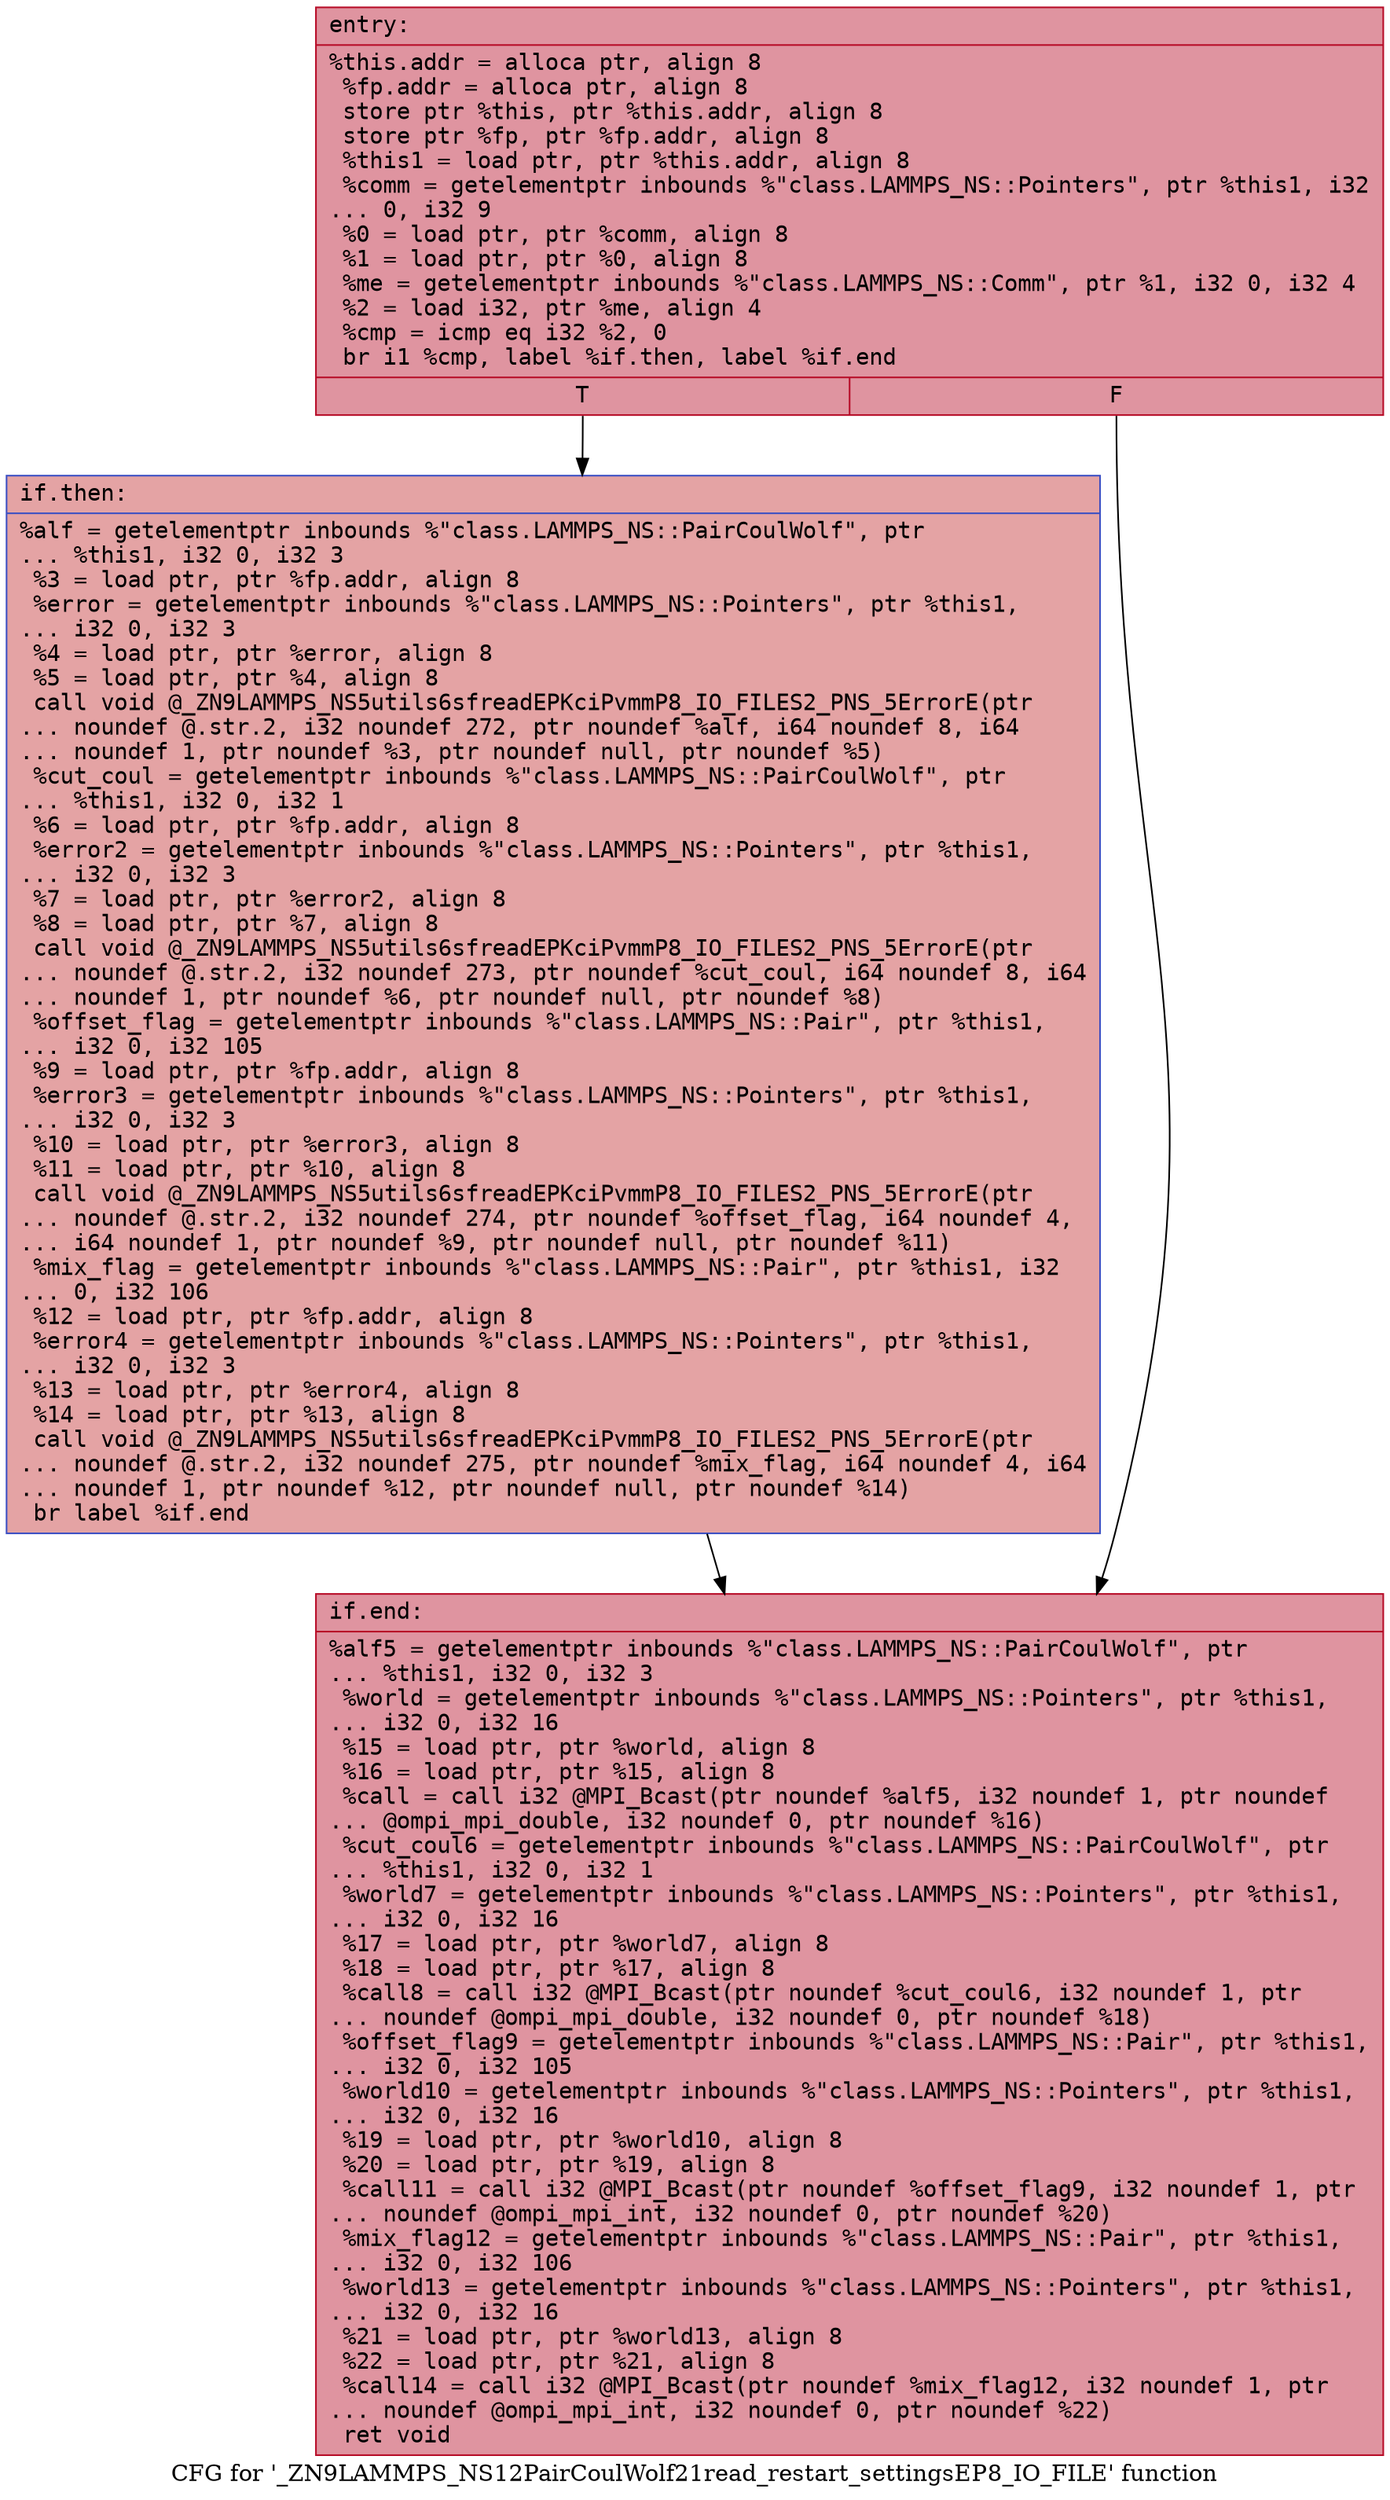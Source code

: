 digraph "CFG for '_ZN9LAMMPS_NS12PairCoulWolf21read_restart_settingsEP8_IO_FILE' function" {
	label="CFG for '_ZN9LAMMPS_NS12PairCoulWolf21read_restart_settingsEP8_IO_FILE' function";

	Node0x55aa339e55c0 [shape=record,color="#b70d28ff", style=filled, fillcolor="#b70d2870" fontname="Courier",label="{entry:\l|  %this.addr = alloca ptr, align 8\l  %fp.addr = alloca ptr, align 8\l  store ptr %this, ptr %this.addr, align 8\l  store ptr %fp, ptr %fp.addr, align 8\l  %this1 = load ptr, ptr %this.addr, align 8\l  %comm = getelementptr inbounds %\"class.LAMMPS_NS::Pointers\", ptr %this1, i32\l... 0, i32 9\l  %0 = load ptr, ptr %comm, align 8\l  %1 = load ptr, ptr %0, align 8\l  %me = getelementptr inbounds %\"class.LAMMPS_NS::Comm\", ptr %1, i32 0, i32 4\l  %2 = load i32, ptr %me, align 4\l  %cmp = icmp eq i32 %2, 0\l  br i1 %cmp, label %if.then, label %if.end\l|{<s0>T|<s1>F}}"];
	Node0x55aa339e55c0:s0 -> Node0x55aa339e5e80[tooltip="entry -> if.then\nProbability 37.50%" ];
	Node0x55aa339e55c0:s1 -> Node0x55aa339e5ef0[tooltip="entry -> if.end\nProbability 62.50%" ];
	Node0x55aa339e5e80 [shape=record,color="#3d50c3ff", style=filled, fillcolor="#c32e3170" fontname="Courier",label="{if.then:\l|  %alf = getelementptr inbounds %\"class.LAMMPS_NS::PairCoulWolf\", ptr\l... %this1, i32 0, i32 3\l  %3 = load ptr, ptr %fp.addr, align 8\l  %error = getelementptr inbounds %\"class.LAMMPS_NS::Pointers\", ptr %this1,\l... i32 0, i32 3\l  %4 = load ptr, ptr %error, align 8\l  %5 = load ptr, ptr %4, align 8\l  call void @_ZN9LAMMPS_NS5utils6sfreadEPKciPvmmP8_IO_FILES2_PNS_5ErrorE(ptr\l... noundef @.str.2, i32 noundef 272, ptr noundef %alf, i64 noundef 8, i64\l... noundef 1, ptr noundef %3, ptr noundef null, ptr noundef %5)\l  %cut_coul = getelementptr inbounds %\"class.LAMMPS_NS::PairCoulWolf\", ptr\l... %this1, i32 0, i32 1\l  %6 = load ptr, ptr %fp.addr, align 8\l  %error2 = getelementptr inbounds %\"class.LAMMPS_NS::Pointers\", ptr %this1,\l... i32 0, i32 3\l  %7 = load ptr, ptr %error2, align 8\l  %8 = load ptr, ptr %7, align 8\l  call void @_ZN9LAMMPS_NS5utils6sfreadEPKciPvmmP8_IO_FILES2_PNS_5ErrorE(ptr\l... noundef @.str.2, i32 noundef 273, ptr noundef %cut_coul, i64 noundef 8, i64\l... noundef 1, ptr noundef %6, ptr noundef null, ptr noundef %8)\l  %offset_flag = getelementptr inbounds %\"class.LAMMPS_NS::Pair\", ptr %this1,\l... i32 0, i32 105\l  %9 = load ptr, ptr %fp.addr, align 8\l  %error3 = getelementptr inbounds %\"class.LAMMPS_NS::Pointers\", ptr %this1,\l... i32 0, i32 3\l  %10 = load ptr, ptr %error3, align 8\l  %11 = load ptr, ptr %10, align 8\l  call void @_ZN9LAMMPS_NS5utils6sfreadEPKciPvmmP8_IO_FILES2_PNS_5ErrorE(ptr\l... noundef @.str.2, i32 noundef 274, ptr noundef %offset_flag, i64 noundef 4,\l... i64 noundef 1, ptr noundef %9, ptr noundef null, ptr noundef %11)\l  %mix_flag = getelementptr inbounds %\"class.LAMMPS_NS::Pair\", ptr %this1, i32\l... 0, i32 106\l  %12 = load ptr, ptr %fp.addr, align 8\l  %error4 = getelementptr inbounds %\"class.LAMMPS_NS::Pointers\", ptr %this1,\l... i32 0, i32 3\l  %13 = load ptr, ptr %error4, align 8\l  %14 = load ptr, ptr %13, align 8\l  call void @_ZN9LAMMPS_NS5utils6sfreadEPKciPvmmP8_IO_FILES2_PNS_5ErrorE(ptr\l... noundef @.str.2, i32 noundef 275, ptr noundef %mix_flag, i64 noundef 4, i64\l... noundef 1, ptr noundef %12, ptr noundef null, ptr noundef %14)\l  br label %if.end\l}"];
	Node0x55aa339e5e80 -> Node0x55aa339e5ef0[tooltip="if.then -> if.end\nProbability 100.00%" ];
	Node0x55aa339e5ef0 [shape=record,color="#b70d28ff", style=filled, fillcolor="#b70d2870" fontname="Courier",label="{if.end:\l|  %alf5 = getelementptr inbounds %\"class.LAMMPS_NS::PairCoulWolf\", ptr\l... %this1, i32 0, i32 3\l  %world = getelementptr inbounds %\"class.LAMMPS_NS::Pointers\", ptr %this1,\l... i32 0, i32 16\l  %15 = load ptr, ptr %world, align 8\l  %16 = load ptr, ptr %15, align 8\l  %call = call i32 @MPI_Bcast(ptr noundef %alf5, i32 noundef 1, ptr noundef\l... @ompi_mpi_double, i32 noundef 0, ptr noundef %16)\l  %cut_coul6 = getelementptr inbounds %\"class.LAMMPS_NS::PairCoulWolf\", ptr\l... %this1, i32 0, i32 1\l  %world7 = getelementptr inbounds %\"class.LAMMPS_NS::Pointers\", ptr %this1,\l... i32 0, i32 16\l  %17 = load ptr, ptr %world7, align 8\l  %18 = load ptr, ptr %17, align 8\l  %call8 = call i32 @MPI_Bcast(ptr noundef %cut_coul6, i32 noundef 1, ptr\l... noundef @ompi_mpi_double, i32 noundef 0, ptr noundef %18)\l  %offset_flag9 = getelementptr inbounds %\"class.LAMMPS_NS::Pair\", ptr %this1,\l... i32 0, i32 105\l  %world10 = getelementptr inbounds %\"class.LAMMPS_NS::Pointers\", ptr %this1,\l... i32 0, i32 16\l  %19 = load ptr, ptr %world10, align 8\l  %20 = load ptr, ptr %19, align 8\l  %call11 = call i32 @MPI_Bcast(ptr noundef %offset_flag9, i32 noundef 1, ptr\l... noundef @ompi_mpi_int, i32 noundef 0, ptr noundef %20)\l  %mix_flag12 = getelementptr inbounds %\"class.LAMMPS_NS::Pair\", ptr %this1,\l... i32 0, i32 106\l  %world13 = getelementptr inbounds %\"class.LAMMPS_NS::Pointers\", ptr %this1,\l... i32 0, i32 16\l  %21 = load ptr, ptr %world13, align 8\l  %22 = load ptr, ptr %21, align 8\l  %call14 = call i32 @MPI_Bcast(ptr noundef %mix_flag12, i32 noundef 1, ptr\l... noundef @ompi_mpi_int, i32 noundef 0, ptr noundef %22)\l  ret void\l}"];
}
